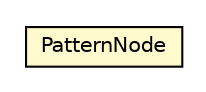 #!/usr/local/bin/dot
#
# Class diagram 
# Generated by UMLGraph version R5_6-24-gf6e263 (http://www.umlgraph.org/)
#

digraph G {
	edge [fontname="Helvetica",fontsize=10,labelfontname="Helvetica",labelfontsize=10];
	node [fontname="Helvetica",fontsize=10,shape=plaintext];
	nodesep=0.25;
	ranksep=0.5;
	// com.orientechnologies.orient.core.sql.executor.PatternNode
	c7794843 [label=<<table title="com.orientechnologies.orient.core.sql.executor.PatternNode" border="0" cellborder="1" cellspacing="0" cellpadding="2" port="p" bgcolor="lemonChiffon" href="./PatternNode.html">
		<tr><td><table border="0" cellspacing="0" cellpadding="1">
<tr><td align="center" balign="center"> PatternNode </td></tr>
		</table></td></tr>
		</table>>, URL="./PatternNode.html", fontname="Helvetica", fontcolor="black", fontsize=10.0];
}

